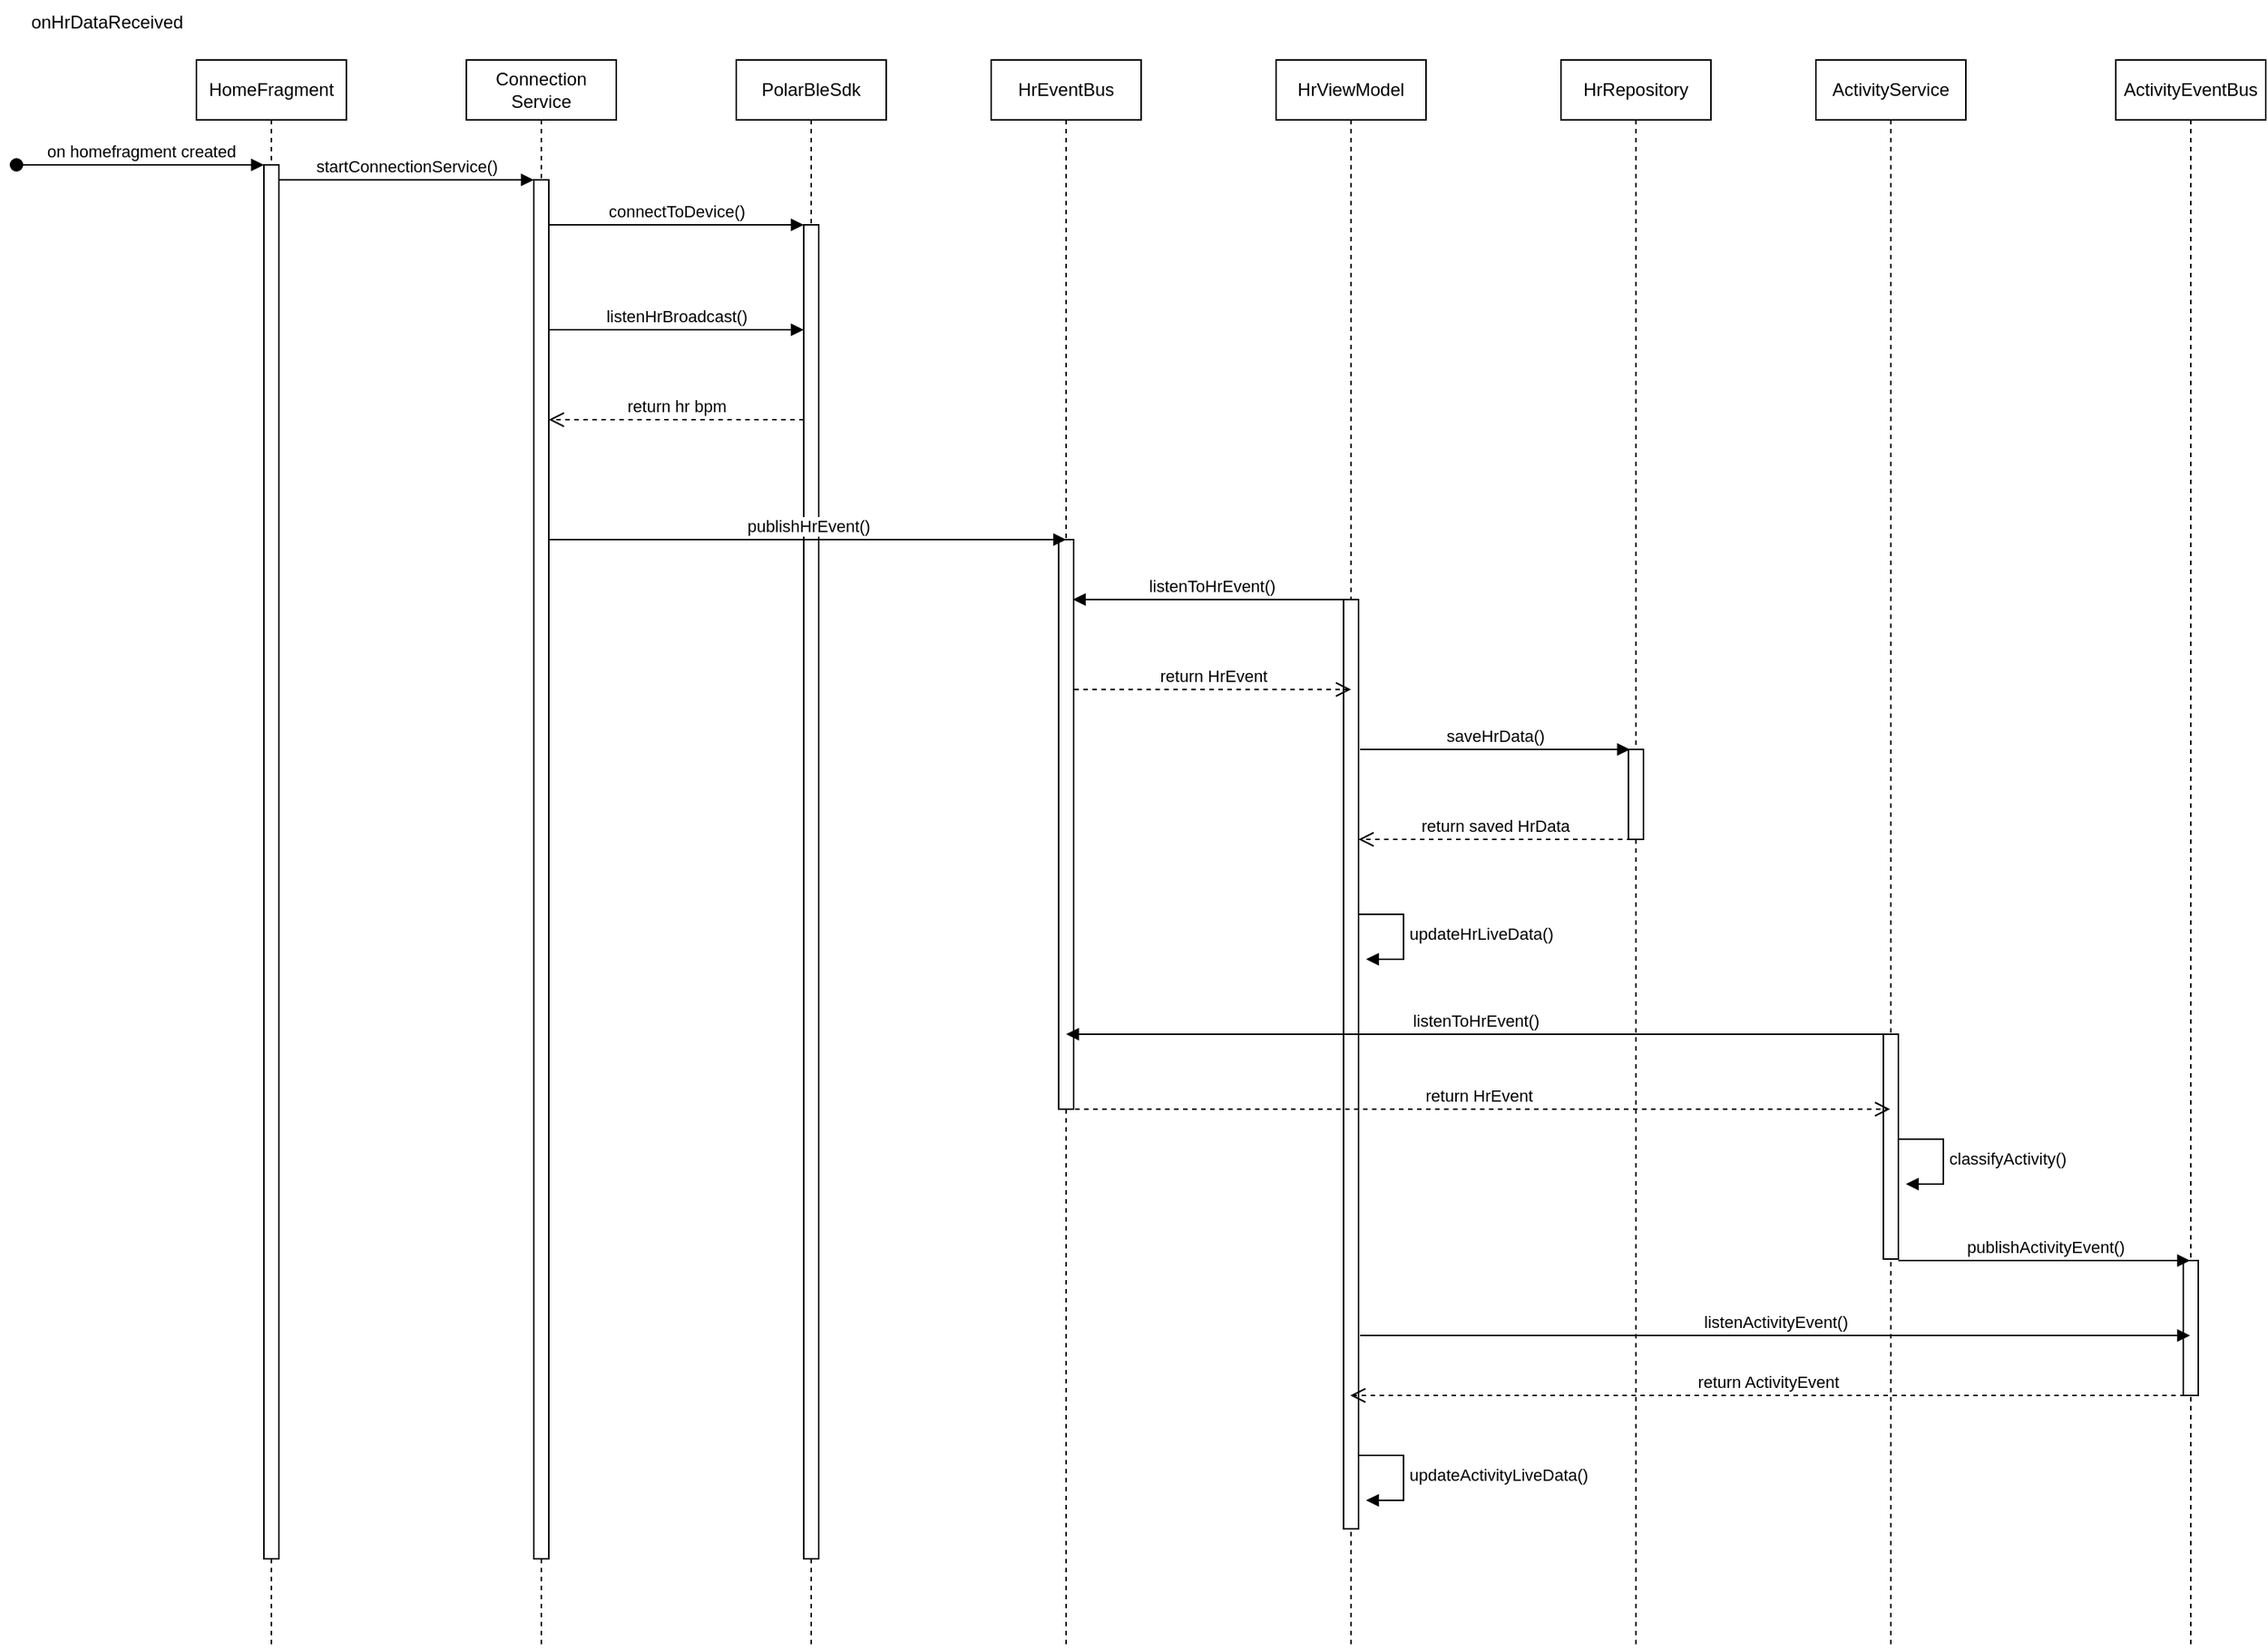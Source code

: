 <mxfile version="21.2.7" type="device">
  <diagram name="Page-1" id="2YBvvXClWsGukQMizWep">
    <mxGraphModel dx="3154" dy="1134" grid="1" gridSize="10" guides="1" tooltips="1" connect="1" arrows="1" fold="1" page="1" pageScale="1" pageWidth="850" pageHeight="1100" math="0" shadow="0">
      <root>
        <mxCell id="0" />
        <mxCell id="1" parent="0" />
        <mxCell id="aM9ryv3xv72pqoxQDRHE-1" value="HomeFragment" style="shape=umlLifeline;perimeter=lifelinePerimeter;whiteSpace=wrap;html=1;container=0;dropTarget=0;collapsible=0;recursiveResize=0;outlineConnect=0;portConstraint=eastwest;newEdgeStyle={&quot;edgeStyle&quot;:&quot;elbowEdgeStyle&quot;,&quot;elbow&quot;:&quot;vertical&quot;,&quot;curved&quot;:0,&quot;rounded&quot;:0};" parent="1" vertex="1">
          <mxGeometry x="40" y="40" width="100" height="1060" as="geometry" />
        </mxCell>
        <mxCell id="aM9ryv3xv72pqoxQDRHE-2" value="" style="html=1;points=[];perimeter=orthogonalPerimeter;outlineConnect=0;targetShapes=umlLifeline;portConstraint=eastwest;newEdgeStyle={&quot;edgeStyle&quot;:&quot;elbowEdgeStyle&quot;,&quot;elbow&quot;:&quot;vertical&quot;,&quot;curved&quot;:0,&quot;rounded&quot;:0};" parent="aM9ryv3xv72pqoxQDRHE-1" vertex="1">
          <mxGeometry x="45" y="70" width="10" height="930" as="geometry" />
        </mxCell>
        <mxCell id="aM9ryv3xv72pqoxQDRHE-3" value="on homefragment created" style="html=1;verticalAlign=bottom;startArrow=oval;endArrow=block;startSize=8;edgeStyle=elbowEdgeStyle;elbow=vertical;curved=0;rounded=0;" parent="aM9ryv3xv72pqoxQDRHE-1" target="aM9ryv3xv72pqoxQDRHE-2" edge="1">
          <mxGeometry relative="1" as="geometry">
            <mxPoint x="-120" y="70" as="sourcePoint" />
          </mxGeometry>
        </mxCell>
        <mxCell id="aM9ryv3xv72pqoxQDRHE-5" value="Connection&lt;br&gt;Service" style="shape=umlLifeline;perimeter=lifelinePerimeter;whiteSpace=wrap;html=1;container=0;dropTarget=0;collapsible=0;recursiveResize=0;outlineConnect=0;portConstraint=eastwest;newEdgeStyle={&quot;edgeStyle&quot;:&quot;elbowEdgeStyle&quot;,&quot;elbow&quot;:&quot;vertical&quot;,&quot;curved&quot;:0,&quot;rounded&quot;:0};" parent="1" vertex="1">
          <mxGeometry x="220" y="40" width="100" height="1060" as="geometry" />
        </mxCell>
        <mxCell id="aM9ryv3xv72pqoxQDRHE-6" value="" style="html=1;points=[];perimeter=orthogonalPerimeter;outlineConnect=0;targetShapes=umlLifeline;portConstraint=eastwest;newEdgeStyle={&quot;edgeStyle&quot;:&quot;elbowEdgeStyle&quot;,&quot;elbow&quot;:&quot;vertical&quot;,&quot;curved&quot;:0,&quot;rounded&quot;:0};" parent="aM9ryv3xv72pqoxQDRHE-5" vertex="1">
          <mxGeometry x="45" y="80" width="10" height="920" as="geometry" />
        </mxCell>
        <mxCell id="aM9ryv3xv72pqoxQDRHE-7" value="startConnectionService()" style="html=1;verticalAlign=bottom;endArrow=block;edgeStyle=elbowEdgeStyle;elbow=vertical;curved=0;rounded=0;" parent="1" source="aM9ryv3xv72pqoxQDRHE-2" target="aM9ryv3xv72pqoxQDRHE-6" edge="1">
          <mxGeometry relative="1" as="geometry">
            <mxPoint x="195" y="130" as="sourcePoint" />
            <Array as="points">
              <mxPoint x="180" y="120" />
            </Array>
            <mxPoint as="offset" />
          </mxGeometry>
        </mxCell>
        <mxCell id="GK0PaP-zIysC9pt5zdtN-2" value="PolarBleSdk" style="shape=umlLifeline;perimeter=lifelinePerimeter;whiteSpace=wrap;html=1;container=0;dropTarget=0;collapsible=0;recursiveResize=0;outlineConnect=0;portConstraint=eastwest;newEdgeStyle={&quot;edgeStyle&quot;:&quot;elbowEdgeStyle&quot;,&quot;elbow&quot;:&quot;vertical&quot;,&quot;curved&quot;:0,&quot;rounded&quot;:0};" vertex="1" parent="1">
          <mxGeometry x="400" y="40" width="100" height="1060" as="geometry" />
        </mxCell>
        <mxCell id="GK0PaP-zIysC9pt5zdtN-3" value="" style="html=1;points=[];perimeter=orthogonalPerimeter;outlineConnect=0;targetShapes=umlLifeline;portConstraint=eastwest;newEdgeStyle={&quot;edgeStyle&quot;:&quot;elbowEdgeStyle&quot;,&quot;elbow&quot;:&quot;vertical&quot;,&quot;curved&quot;:0,&quot;rounded&quot;:0};" vertex="1" parent="GK0PaP-zIysC9pt5zdtN-2">
          <mxGeometry x="45" y="110" width="10" height="890" as="geometry" />
        </mxCell>
        <mxCell id="GK0PaP-zIysC9pt5zdtN-4" value="connectToDevice()" style="html=1;verticalAlign=bottom;endArrow=block;edgeStyle=elbowEdgeStyle;elbow=vertical;curved=0;rounded=0;" edge="1" parent="1">
          <mxGeometry relative="1" as="geometry">
            <mxPoint x="275" y="150" as="sourcePoint" />
            <Array as="points">
              <mxPoint x="360" y="150" />
            </Array>
            <mxPoint x="445" y="150" as="targetPoint" />
            <mxPoint as="offset" />
          </mxGeometry>
        </mxCell>
        <mxCell id="GK0PaP-zIysC9pt5zdtN-5" value="listenHrBroadcast()" style="html=1;verticalAlign=bottom;endArrow=block;edgeStyle=elbowEdgeStyle;elbow=vertical;curved=0;rounded=0;" edge="1" parent="1">
          <mxGeometry relative="1" as="geometry">
            <mxPoint x="275" y="220" as="sourcePoint" />
            <Array as="points">
              <mxPoint x="360" y="220" />
            </Array>
            <mxPoint x="445" y="220" as="targetPoint" />
            <mxPoint as="offset" />
          </mxGeometry>
        </mxCell>
        <mxCell id="GK0PaP-zIysC9pt5zdtN-6" value="return hr bpm" style="html=1;verticalAlign=bottom;endArrow=open;dashed=1;endSize=8;edgeStyle=elbowEdgeStyle;elbow=vertical;curved=0;rounded=0;" edge="1" parent="1">
          <mxGeometry relative="1" as="geometry">
            <mxPoint x="445" y="280" as="sourcePoint" />
            <mxPoint x="275" y="280" as="targetPoint" />
          </mxGeometry>
        </mxCell>
        <mxCell id="GK0PaP-zIysC9pt5zdtN-7" value="HrEventBus" style="shape=umlLifeline;perimeter=lifelinePerimeter;whiteSpace=wrap;html=1;container=0;dropTarget=0;collapsible=0;recursiveResize=0;outlineConnect=0;portConstraint=eastwest;newEdgeStyle={&quot;edgeStyle&quot;:&quot;elbowEdgeStyle&quot;,&quot;elbow&quot;:&quot;vertical&quot;,&quot;curved&quot;:0,&quot;rounded&quot;:0};" vertex="1" parent="1">
          <mxGeometry x="570" y="40" width="100" height="1060" as="geometry" />
        </mxCell>
        <mxCell id="GK0PaP-zIysC9pt5zdtN-8" value="" style="html=1;points=[];perimeter=orthogonalPerimeter;outlineConnect=0;targetShapes=umlLifeline;portConstraint=eastwest;newEdgeStyle={&quot;edgeStyle&quot;:&quot;elbowEdgeStyle&quot;,&quot;elbow&quot;:&quot;vertical&quot;,&quot;curved&quot;:0,&quot;rounded&quot;:0};" vertex="1" parent="GK0PaP-zIysC9pt5zdtN-7">
          <mxGeometry x="45" y="320" width="10" height="380" as="geometry" />
        </mxCell>
        <mxCell id="GK0PaP-zIysC9pt5zdtN-9" value="publishHrEvent()" style="html=1;verticalAlign=bottom;endArrow=block;edgeStyle=elbowEdgeStyle;elbow=vertical;curved=0;rounded=0;" edge="1" parent="1">
          <mxGeometry relative="1" as="geometry">
            <mxPoint x="275" y="360" as="sourcePoint" />
            <Array as="points">
              <mxPoint x="360" y="360" />
            </Array>
            <mxPoint x="620" y="360" as="targetPoint" />
            <mxPoint as="offset" />
          </mxGeometry>
        </mxCell>
        <mxCell id="GK0PaP-zIysC9pt5zdtN-10" value="HrViewModel" style="shape=umlLifeline;perimeter=lifelinePerimeter;whiteSpace=wrap;html=1;container=0;dropTarget=0;collapsible=0;recursiveResize=0;outlineConnect=0;portConstraint=eastwest;newEdgeStyle={&quot;edgeStyle&quot;:&quot;elbowEdgeStyle&quot;,&quot;elbow&quot;:&quot;vertical&quot;,&quot;curved&quot;:0,&quot;rounded&quot;:0};" vertex="1" parent="1">
          <mxGeometry x="760" y="40" width="100" height="1060" as="geometry" />
        </mxCell>
        <mxCell id="GK0PaP-zIysC9pt5zdtN-11" value="" style="html=1;points=[];perimeter=orthogonalPerimeter;outlineConnect=0;targetShapes=umlLifeline;portConstraint=eastwest;newEdgeStyle={&quot;edgeStyle&quot;:&quot;elbowEdgeStyle&quot;,&quot;elbow&quot;:&quot;vertical&quot;,&quot;curved&quot;:0,&quot;rounded&quot;:0};" vertex="1" parent="GK0PaP-zIysC9pt5zdtN-10">
          <mxGeometry x="45" y="360" width="10" height="620" as="geometry" />
        </mxCell>
        <mxCell id="GK0PaP-zIysC9pt5zdtN-12" value="onHrDataReceived" style="text;html=1;align=center;verticalAlign=middle;resizable=0;points=[];autosize=1;strokeColor=none;fillColor=none;" vertex="1" parent="1">
          <mxGeometry x="-80" width="120" height="30" as="geometry" />
        </mxCell>
        <mxCell id="GK0PaP-zIysC9pt5zdtN-14" value="HrRepository" style="shape=umlLifeline;perimeter=lifelinePerimeter;whiteSpace=wrap;html=1;container=0;dropTarget=0;collapsible=0;recursiveResize=0;outlineConnect=0;portConstraint=eastwest;newEdgeStyle={&quot;edgeStyle&quot;:&quot;elbowEdgeStyle&quot;,&quot;elbow&quot;:&quot;vertical&quot;,&quot;curved&quot;:0,&quot;rounded&quot;:0};" vertex="1" parent="1">
          <mxGeometry x="950" y="40" width="100" height="1060" as="geometry" />
        </mxCell>
        <mxCell id="GK0PaP-zIysC9pt5zdtN-15" value="" style="html=1;points=[];perimeter=orthogonalPerimeter;outlineConnect=0;targetShapes=umlLifeline;portConstraint=eastwest;newEdgeStyle={&quot;edgeStyle&quot;:&quot;elbowEdgeStyle&quot;,&quot;elbow&quot;:&quot;vertical&quot;,&quot;curved&quot;:0,&quot;rounded&quot;:0};" vertex="1" parent="GK0PaP-zIysC9pt5zdtN-14">
          <mxGeometry x="45" y="460" width="10" height="60" as="geometry" />
        </mxCell>
        <mxCell id="GK0PaP-zIysC9pt5zdtN-16" value="saveHrData()" style="html=1;verticalAlign=bottom;endArrow=block;edgeStyle=elbowEdgeStyle;elbow=vertical;curved=0;rounded=0;" edge="1" parent="1">
          <mxGeometry relative="1" as="geometry">
            <mxPoint x="816" y="500" as="sourcePoint" />
            <Array as="points">
              <mxPoint x="901" y="500" />
            </Array>
            <mxPoint x="996" y="500" as="targetPoint" />
            <mxPoint as="offset" />
          </mxGeometry>
        </mxCell>
        <mxCell id="GK0PaP-zIysC9pt5zdtN-17" value="return saved HrData" style="html=1;verticalAlign=bottom;endArrow=open;dashed=1;endSize=8;edgeStyle=elbowEdgeStyle;elbow=vertical;curved=0;rounded=0;" edge="1" parent="1">
          <mxGeometry relative="1" as="geometry">
            <mxPoint x="997" y="560" as="sourcePoint" />
            <mxPoint x="815" y="560" as="targetPoint" />
          </mxGeometry>
        </mxCell>
        <mxCell id="GK0PaP-zIysC9pt5zdtN-19" value="updateHrLiveData()" style="html=1;align=left;spacingLeft=2;endArrow=block;rounded=0;edgeStyle=orthogonalEdgeStyle;curved=0;rounded=0;" edge="1" parent="1">
          <mxGeometry x="0.012" relative="1" as="geometry">
            <mxPoint x="815" y="610" as="sourcePoint" />
            <Array as="points">
              <mxPoint x="845" y="640" />
            </Array>
            <mxPoint x="820" y="640" as="targetPoint" />
            <mxPoint as="offset" />
          </mxGeometry>
        </mxCell>
        <mxCell id="GK0PaP-zIysC9pt5zdtN-20" value="ActivityService" style="shape=umlLifeline;perimeter=lifelinePerimeter;whiteSpace=wrap;html=1;container=0;dropTarget=0;collapsible=0;recursiveResize=0;outlineConnect=0;portConstraint=eastwest;newEdgeStyle={&quot;edgeStyle&quot;:&quot;elbowEdgeStyle&quot;,&quot;elbow&quot;:&quot;vertical&quot;,&quot;curved&quot;:0,&quot;rounded&quot;:0};" vertex="1" parent="1">
          <mxGeometry x="1120" y="40" width="100" height="1060" as="geometry" />
        </mxCell>
        <mxCell id="GK0PaP-zIysC9pt5zdtN-21" value="" style="html=1;points=[];perimeter=orthogonalPerimeter;outlineConnect=0;targetShapes=umlLifeline;portConstraint=eastwest;newEdgeStyle={&quot;edgeStyle&quot;:&quot;elbowEdgeStyle&quot;,&quot;elbow&quot;:&quot;vertical&quot;,&quot;curved&quot;:0,&quot;rounded&quot;:0};" vertex="1" parent="GK0PaP-zIysC9pt5zdtN-20">
          <mxGeometry x="45" y="650" width="10" height="150" as="geometry" />
        </mxCell>
        <mxCell id="GK0PaP-zIysC9pt5zdtN-23" value="classifyActivity()" style="html=1;align=left;spacingLeft=2;endArrow=block;rounded=0;edgeStyle=orthogonalEdgeStyle;curved=0;rounded=0;" edge="1" parent="1">
          <mxGeometry x="0.012" relative="1" as="geometry">
            <mxPoint x="1175" y="760" as="sourcePoint" />
            <Array as="points">
              <mxPoint x="1205" y="790" />
            </Array>
            <mxPoint x="1180" y="790" as="targetPoint" />
            <mxPoint as="offset" />
          </mxGeometry>
        </mxCell>
        <mxCell id="GK0PaP-zIysC9pt5zdtN-24" value="ActivityEventBus" style="shape=umlLifeline;perimeter=lifelinePerimeter;whiteSpace=wrap;html=1;container=0;dropTarget=0;collapsible=0;recursiveResize=0;outlineConnect=0;portConstraint=eastwest;newEdgeStyle={&quot;edgeStyle&quot;:&quot;elbowEdgeStyle&quot;,&quot;elbow&quot;:&quot;vertical&quot;,&quot;curved&quot;:0,&quot;rounded&quot;:0};" vertex="1" parent="1">
          <mxGeometry x="1320" y="40" width="100" height="1060" as="geometry" />
        </mxCell>
        <mxCell id="GK0PaP-zIysC9pt5zdtN-25" value="" style="html=1;points=[];perimeter=orthogonalPerimeter;outlineConnect=0;targetShapes=umlLifeline;portConstraint=eastwest;newEdgeStyle={&quot;edgeStyle&quot;:&quot;elbowEdgeStyle&quot;,&quot;elbow&quot;:&quot;vertical&quot;,&quot;curved&quot;:0,&quot;rounded&quot;:0};" vertex="1" parent="GK0PaP-zIysC9pt5zdtN-24">
          <mxGeometry x="45" y="801" width="10" height="90" as="geometry" />
        </mxCell>
        <mxCell id="GK0PaP-zIysC9pt5zdtN-26" value="publishActivityEvent()" style="html=1;verticalAlign=bottom;endArrow=block;edgeStyle=elbowEdgeStyle;elbow=vertical;curved=0;rounded=0;" edge="1" parent="1">
          <mxGeometry relative="1" as="geometry">
            <mxPoint x="1175" y="841" as="sourcePoint" />
            <Array as="points">
              <mxPoint x="1260" y="841" />
            </Array>
            <mxPoint x="1369.5" y="841" as="targetPoint" />
            <mxPoint as="offset" />
          </mxGeometry>
        </mxCell>
        <mxCell id="GK0PaP-zIysC9pt5zdtN-27" value="listenToHrEvent()" style="html=1;verticalAlign=bottom;endArrow=block;edgeStyle=elbowEdgeStyle;elbow=vertical;curved=0;rounded=0;" edge="1" parent="1" source="GK0PaP-zIysC9pt5zdtN-10">
          <mxGeometry width="80" relative="1" as="geometry">
            <mxPoint x="735" y="400" as="sourcePoint" />
            <mxPoint x="624.5" y="400" as="targetPoint" />
            <Array as="points">
              <mxPoint x="715" y="400" />
            </Array>
          </mxGeometry>
        </mxCell>
        <mxCell id="GK0PaP-zIysC9pt5zdtN-28" value="return HrEvent" style="html=1;verticalAlign=bottom;endArrow=open;dashed=1;endSize=8;edgeStyle=elbowEdgeStyle;elbow=vertical;curved=0;rounded=0;" edge="1" parent="1">
          <mxGeometry relative="1" as="geometry">
            <mxPoint x="625.5" y="460" as="sourcePoint" />
            <mxPoint x="810" y="460" as="targetPoint" />
          </mxGeometry>
        </mxCell>
        <mxCell id="GK0PaP-zIysC9pt5zdtN-29" value="listenToHrEvent()" style="html=1;verticalAlign=bottom;endArrow=block;edgeStyle=elbowEdgeStyle;elbow=vertical;curved=0;rounded=0;" edge="1" parent="1">
          <mxGeometry width="80" relative="1" as="geometry">
            <mxPoint x="1165.5" y="690" as="sourcePoint" />
            <mxPoint x="620" y="690" as="targetPoint" />
            <Array as="points">
              <mxPoint x="1070.5" y="690" />
            </Array>
          </mxGeometry>
        </mxCell>
        <mxCell id="GK0PaP-zIysC9pt5zdtN-30" value="listenActivityEvent()" style="html=1;verticalAlign=bottom;endArrow=block;edgeStyle=elbowEdgeStyle;elbow=vertical;curved=0;rounded=0;" edge="1" parent="1">
          <mxGeometry relative="1" as="geometry">
            <mxPoint x="816" y="891" as="sourcePoint" />
            <Array as="points">
              <mxPoint x="901" y="891" />
            </Array>
            <mxPoint x="1369.5" y="891" as="targetPoint" />
            <mxPoint as="offset" />
          </mxGeometry>
        </mxCell>
        <mxCell id="GK0PaP-zIysC9pt5zdtN-31" value="return ActivityEvent" style="html=1;verticalAlign=bottom;endArrow=open;dashed=1;endSize=8;edgeStyle=elbowEdgeStyle;elbow=vertical;curved=0;rounded=0;" edge="1" parent="1">
          <mxGeometry relative="1" as="geometry">
            <mxPoint x="1366" y="931" as="sourcePoint" />
            <mxPoint x="809.5" y="931" as="targetPoint" />
          </mxGeometry>
        </mxCell>
        <mxCell id="GK0PaP-zIysC9pt5zdtN-32" value="updateActivityLiveData()" style="html=1;align=left;spacingLeft=2;endArrow=block;rounded=0;edgeStyle=orthogonalEdgeStyle;curved=0;rounded=0;" edge="1" parent="1">
          <mxGeometry x="0.012" relative="1" as="geometry">
            <mxPoint x="815" y="971" as="sourcePoint" />
            <Array as="points">
              <mxPoint x="845" y="1001" />
            </Array>
            <mxPoint x="820" y="1001" as="targetPoint" />
            <mxPoint as="offset" />
          </mxGeometry>
        </mxCell>
        <mxCell id="GK0PaP-zIysC9pt5zdtN-33" value="return HrEvent" style="html=1;verticalAlign=bottom;endArrow=open;dashed=1;endSize=8;edgeStyle=elbowEdgeStyle;elbow=vertical;curved=0;rounded=0;" edge="1" parent="1" target="GK0PaP-zIysC9pt5zdtN-20">
          <mxGeometry relative="1" as="geometry">
            <mxPoint x="620" y="740" as="sourcePoint" />
            <mxPoint x="804.5" y="740" as="targetPoint" />
          </mxGeometry>
        </mxCell>
      </root>
    </mxGraphModel>
  </diagram>
</mxfile>
